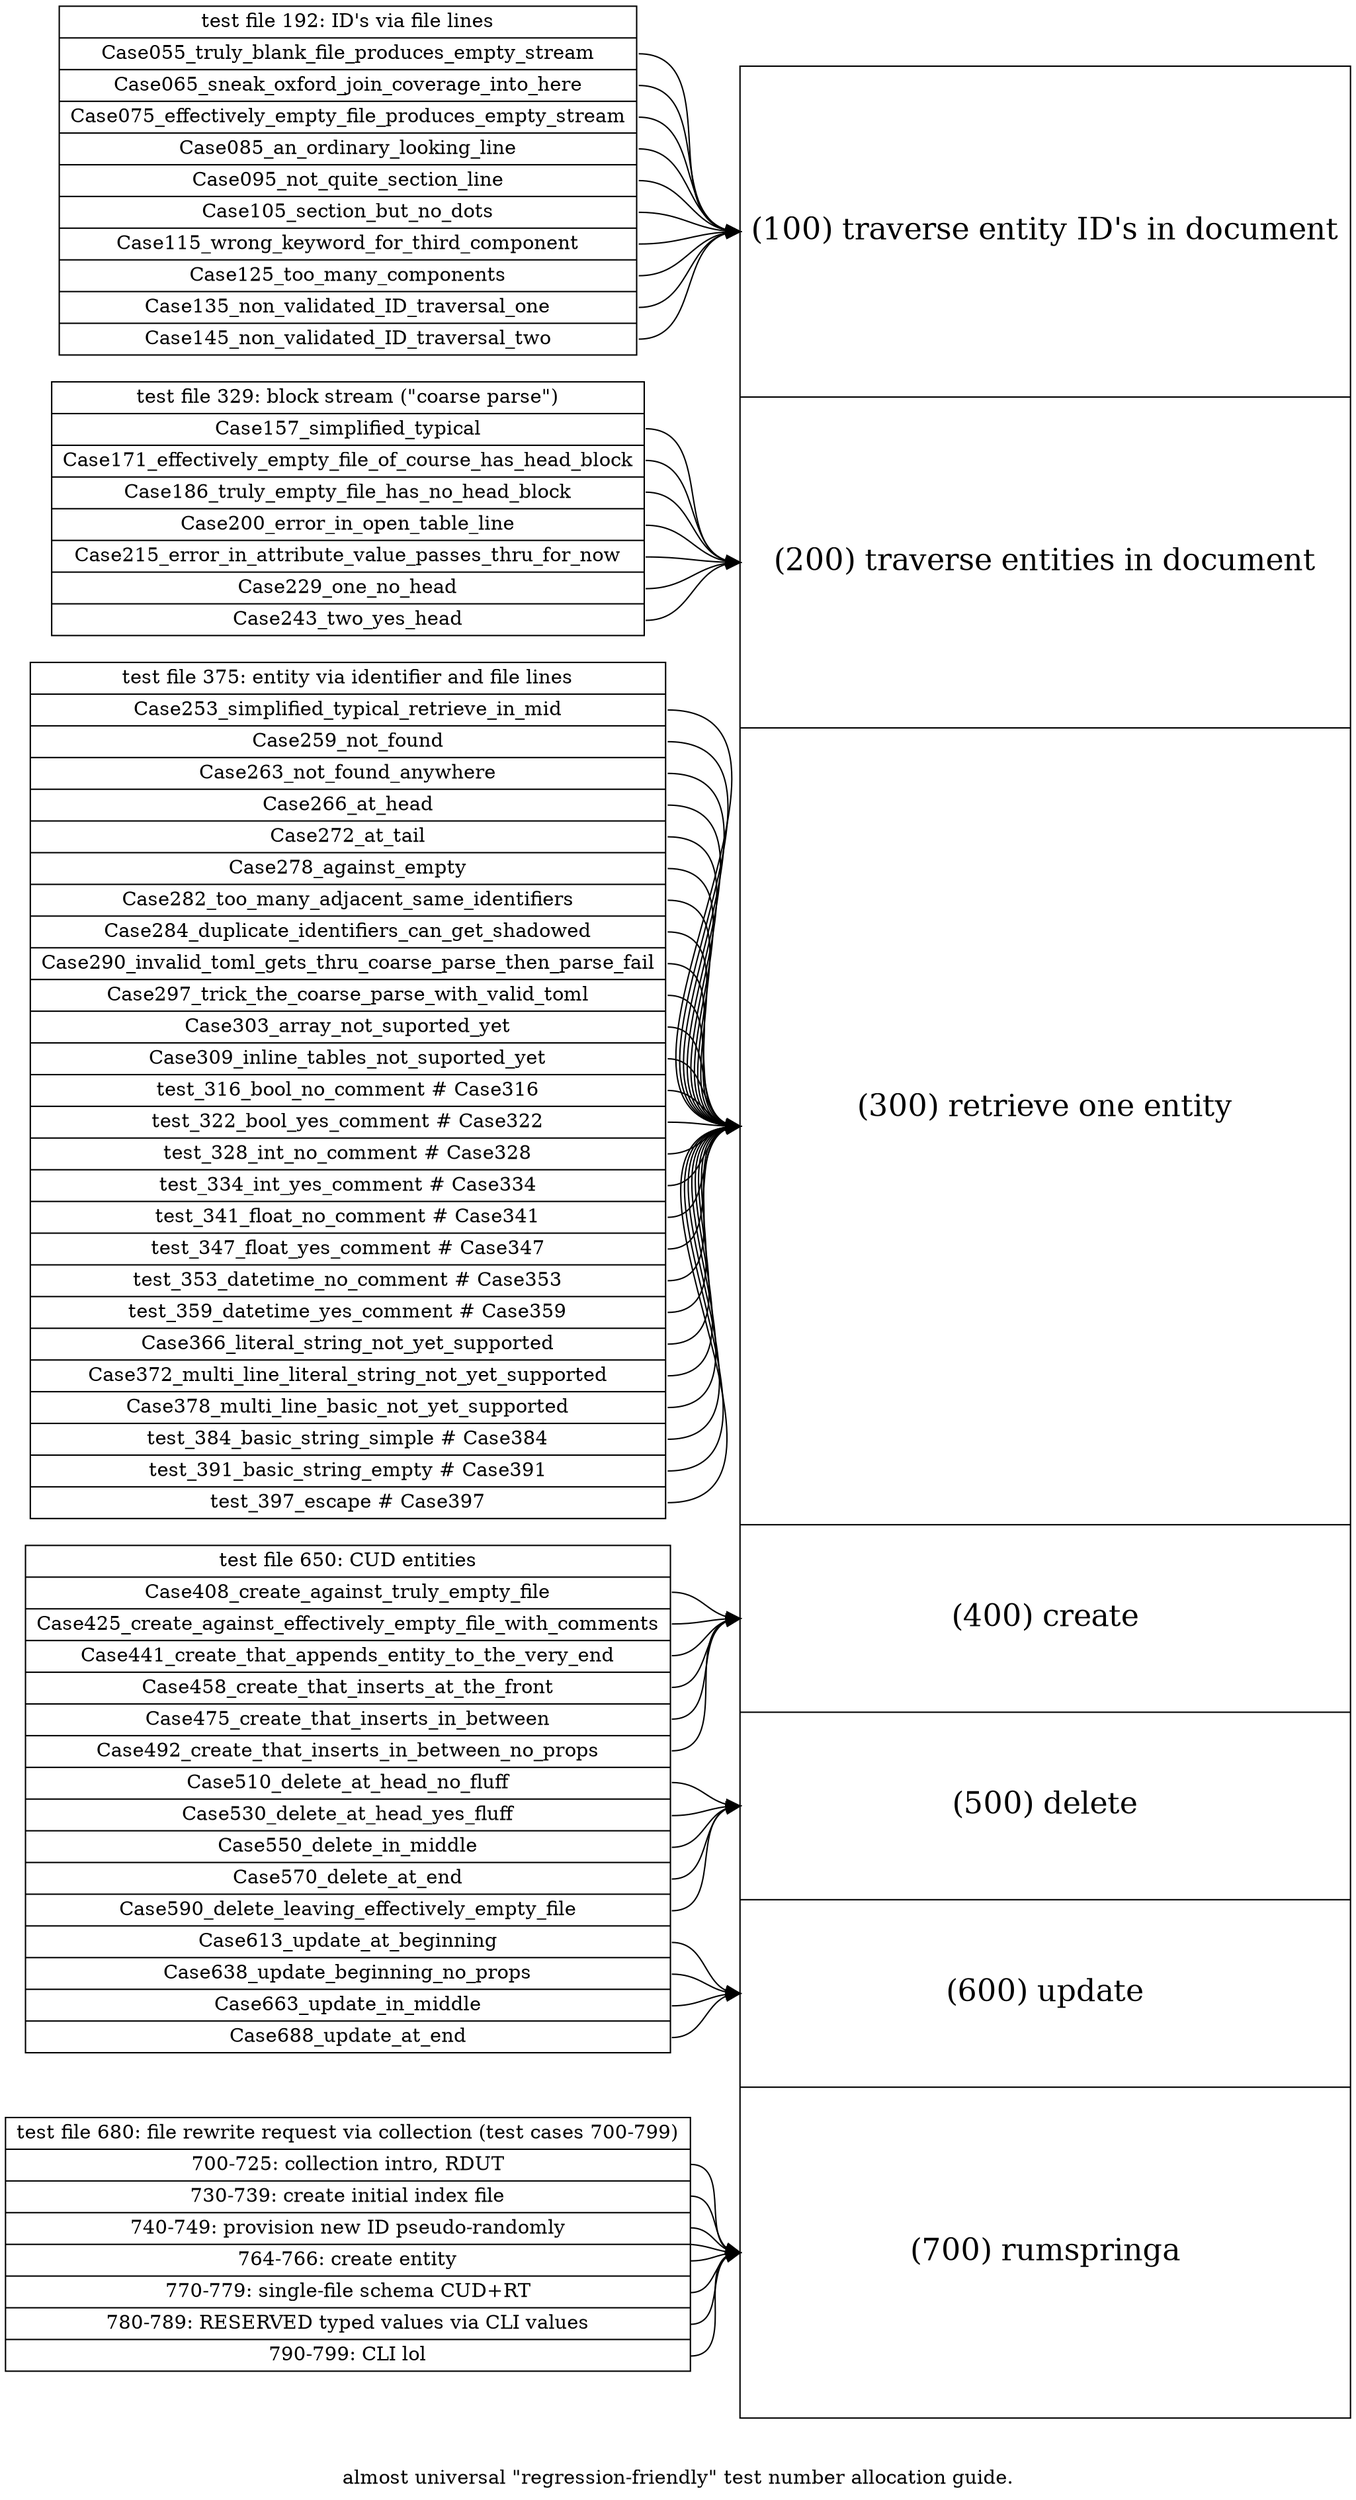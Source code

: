 digraph g {

rankdir=LR

node[shape=record]


/*
test file 100 and 650 were the "goal posts". here's the one-off:
ruby -e 'base=100;span=550; (1..5).each{|i| puts base + (1.0 * i / 6 * span)}'
*/



nl050[label="
test file 192: ID's via file lines|
<055>Case055_truly_blank_file_produces_empty_stream|
<065>Case065_sneak_oxford_join_coverage_into_here|
<075>Case075_effectively_empty_file_produces_empty_stream|
<085>Case085_an_ordinary_looking_line|
<095>Case095_not_quite_section_line|
<105>Case105_section_but_no_dots|
<115>Case115_wrong_keyword_for_third_component|
<125>Case125_too_many_components|
<135>Case135_non_validated_ID_traversal_one|
<145>Case145_non_validated_ID_traversal_two
"
]

nl063[label="
test file 329: block stream (\"coarse parse\")|
<157>Case157_simplified_typical|
<171>Case171_effectively_empty_file_of_course_has_head_block|
<186>Case186_truly_empty_file_has_no_head_block|
<200>Case200_error_in_open_table_line|
<215>Case215_error_in_attribute_value_passes_thru_for_now|
<229>Case229_one_no_head|
<243>Case243_two_yes_head
"
]

nl075[label="
test file 375: entity via identifier and file lines|
<253>Case253_simplified_typical_retrieve_in_mid|
<259>Case259_not_found|
<263>Case263_not_found_anywhere|
<266>Case266_at_head|
<272>Case272_at_tail|
<278>Case278_against_empty|
<282>Case282_too_many_adjacent_same_identifiers|
<284>Case284_duplicate_identifiers_can_get_shadowed|
<290>Case290_invalid_toml_gets_thru_coarse_parse_then_parse_fail|
<297>Case297_trick_the_coarse_parse_with_valid_toml|
<303>Case303_array_not_suported_yet|
<309>Case309_inline_tables_not_suported_yet|
<316>test_316_bool_no_comment  # Case316|
<322>test_322_bool_yes_comment  # Case322|
<328>test_328_int_no_comment  # Case328|
<334>test_334_int_yes_comment  # Case334|
<341>test_341_float_no_comment  # Case341|
<347>test_347_float_yes_comment  # Case347|
<353>test_353_datetime_no_comment  # Case353|
<359>test_359_datetime_yes_comment  # Case359|
<366>Case366_literal_string_not_yet_supported|
<372>Case372_multi_line_literal_string_not_yet_supported|
<378>Case378_multi_line_basic_not_yet_supported|
<384>test_384_basic_string_simple  # Case384|
<391>test_391_basic_string_empty  # Case391|
<397>test_397_escape  # Case397
"
]

nl085[label="
test file 650: CUD entities|
<408>Case408_create_against_truly_empty_file|
<425>Case425_create_against_effectively_empty_file_with_comments|
<441>Case441_create_that_appends_entity_to_the_very_end|
<458>Case458_create_that_inserts_at_the_front|
<475>Case475_create_that_inserts_in_between|
<492>Case492_create_that_inserts_in_between_no_props|
<510>Case510_delete_at_head_no_fluff|
<530>Case530_delete_at_head_yes_fluff|
<550>Case550_delete_in_middle|
<570>Case570_delete_at_end|
<590>Case590_delete_leaving_effectively_empty_file|
<613>Case613_update_at_beginning|
<638>Case638_update_beginning_no_props|
<663>Case663_update_in_middle|
<688>Case688_update_at_end
"
]

nl100[label="
test file 680: file rewrite request via collection (test cases 700-799)|
<705>700-725: collection intro, RDUT|
<735>730-739: create initial index file|
<745>740-749: provision new ID pseudo-randomly|
<765>764-766: create entity|
<775>770-779: single-file schema CUD+RT|
<785>780-789: RESERVED typed values via CLI values|
<795>790-799: CLI lol
"]

nodeRight[label="
<100>\n\n\n\n(100) traverse entity ID's in document\n\n\n\n\n|
<200>\n\n\n\n(200) traverse entities in document\n\n\n\n\n|
<300>\n\n\n\n\n\n\n\n\n\n(300) retrieve one entity\n\n\n\n\n\n\n\n\n\n\n\n|
<400>\n\n(400) create\n\n\n|
<500>\n\n(500) delete\n\n\n|
<600>\n\n(600) update\n\n\n|
<700>\n\n\n\n(700) rumspringa\n\n\n\n\n
"
fontsize=22
]

nl050:055->nodeRight:100
nl050:065->nodeRight:100
nl050:075->nodeRight:100
nl050:085->nodeRight:100
nl050:095->nodeRight:100
nl050:105->nodeRight:100
nl050:115->nodeRight:100
nl050:125->nodeRight:100
nl050:135->nodeRight:100
nl050:145->nodeRight:100


nl063:157->nodeRight:200
nl063:171->nodeRight:200
nl063:186->nodeRight:200
nl063:200->nodeRight:200
nl063:215->nodeRight:200
nl063:229->nodeRight:200
nl063:243->nodeRight:200


nl075:253->nodeRight:300
nl075:259->nodeRight:300
nl075:263->nodeRight:300
nl075:266->nodeRight:300
nl075:272->nodeRight:300
nl075:278->nodeRight:300
nl075:282->nodeRight:300
nl075:284->nodeRight:300
nl075:290->nodeRight:300
nl075:297->nodeRight:300
nl075:303->nodeRight:300
nl075:309->nodeRight:300
nl075:316->nodeRight:300
nl075:322->nodeRight:300
nl075:328->nodeRight:300
nl075:334->nodeRight:300
nl075:341->nodeRight:300
nl075:347->nodeRight:300
nl075:353->nodeRight:300
nl075:359->nodeRight:300
nl075:366->nodeRight:300
nl075:372->nodeRight:300
nl075:378->nodeRight:300
nl075:384->nodeRight:300
nl075:391->nodeRight:300
nl075:397->nodeRight:300


nl085:408->nodeRight:400
nl085:425->nodeRight:400
nl085:441->nodeRight:400
nl085:458->nodeRight:400
nl085:475->nodeRight:400
nl085:492->nodeRight:400
nl085:510->nodeRight:500
nl085:530->nodeRight:500
nl085:550->nodeRight:500
nl085:570->nodeRight:500
nl085:590->nodeRight:500
nl085:613->nodeRight:600
nl085:638->nodeRight:600
nl085:663->nodeRight:600
nl085:688->nodeRight:600


nl100:705->nodeRight:700
nl100:735->nodeRight:700
nl100:745->nodeRight:700
nl100:755->nodeRight:700
nl100:765->nodeRight:700
nl100:775->nodeRight:700
nl100:785->nodeRight:700
nl100:795->nodeRight:700


label="

almost universal \"regression-friendly\" test number allocation guide.
"

/* (reference to [#010.6] regression-friendly test ordering) */

}
/*
#born.
*/
